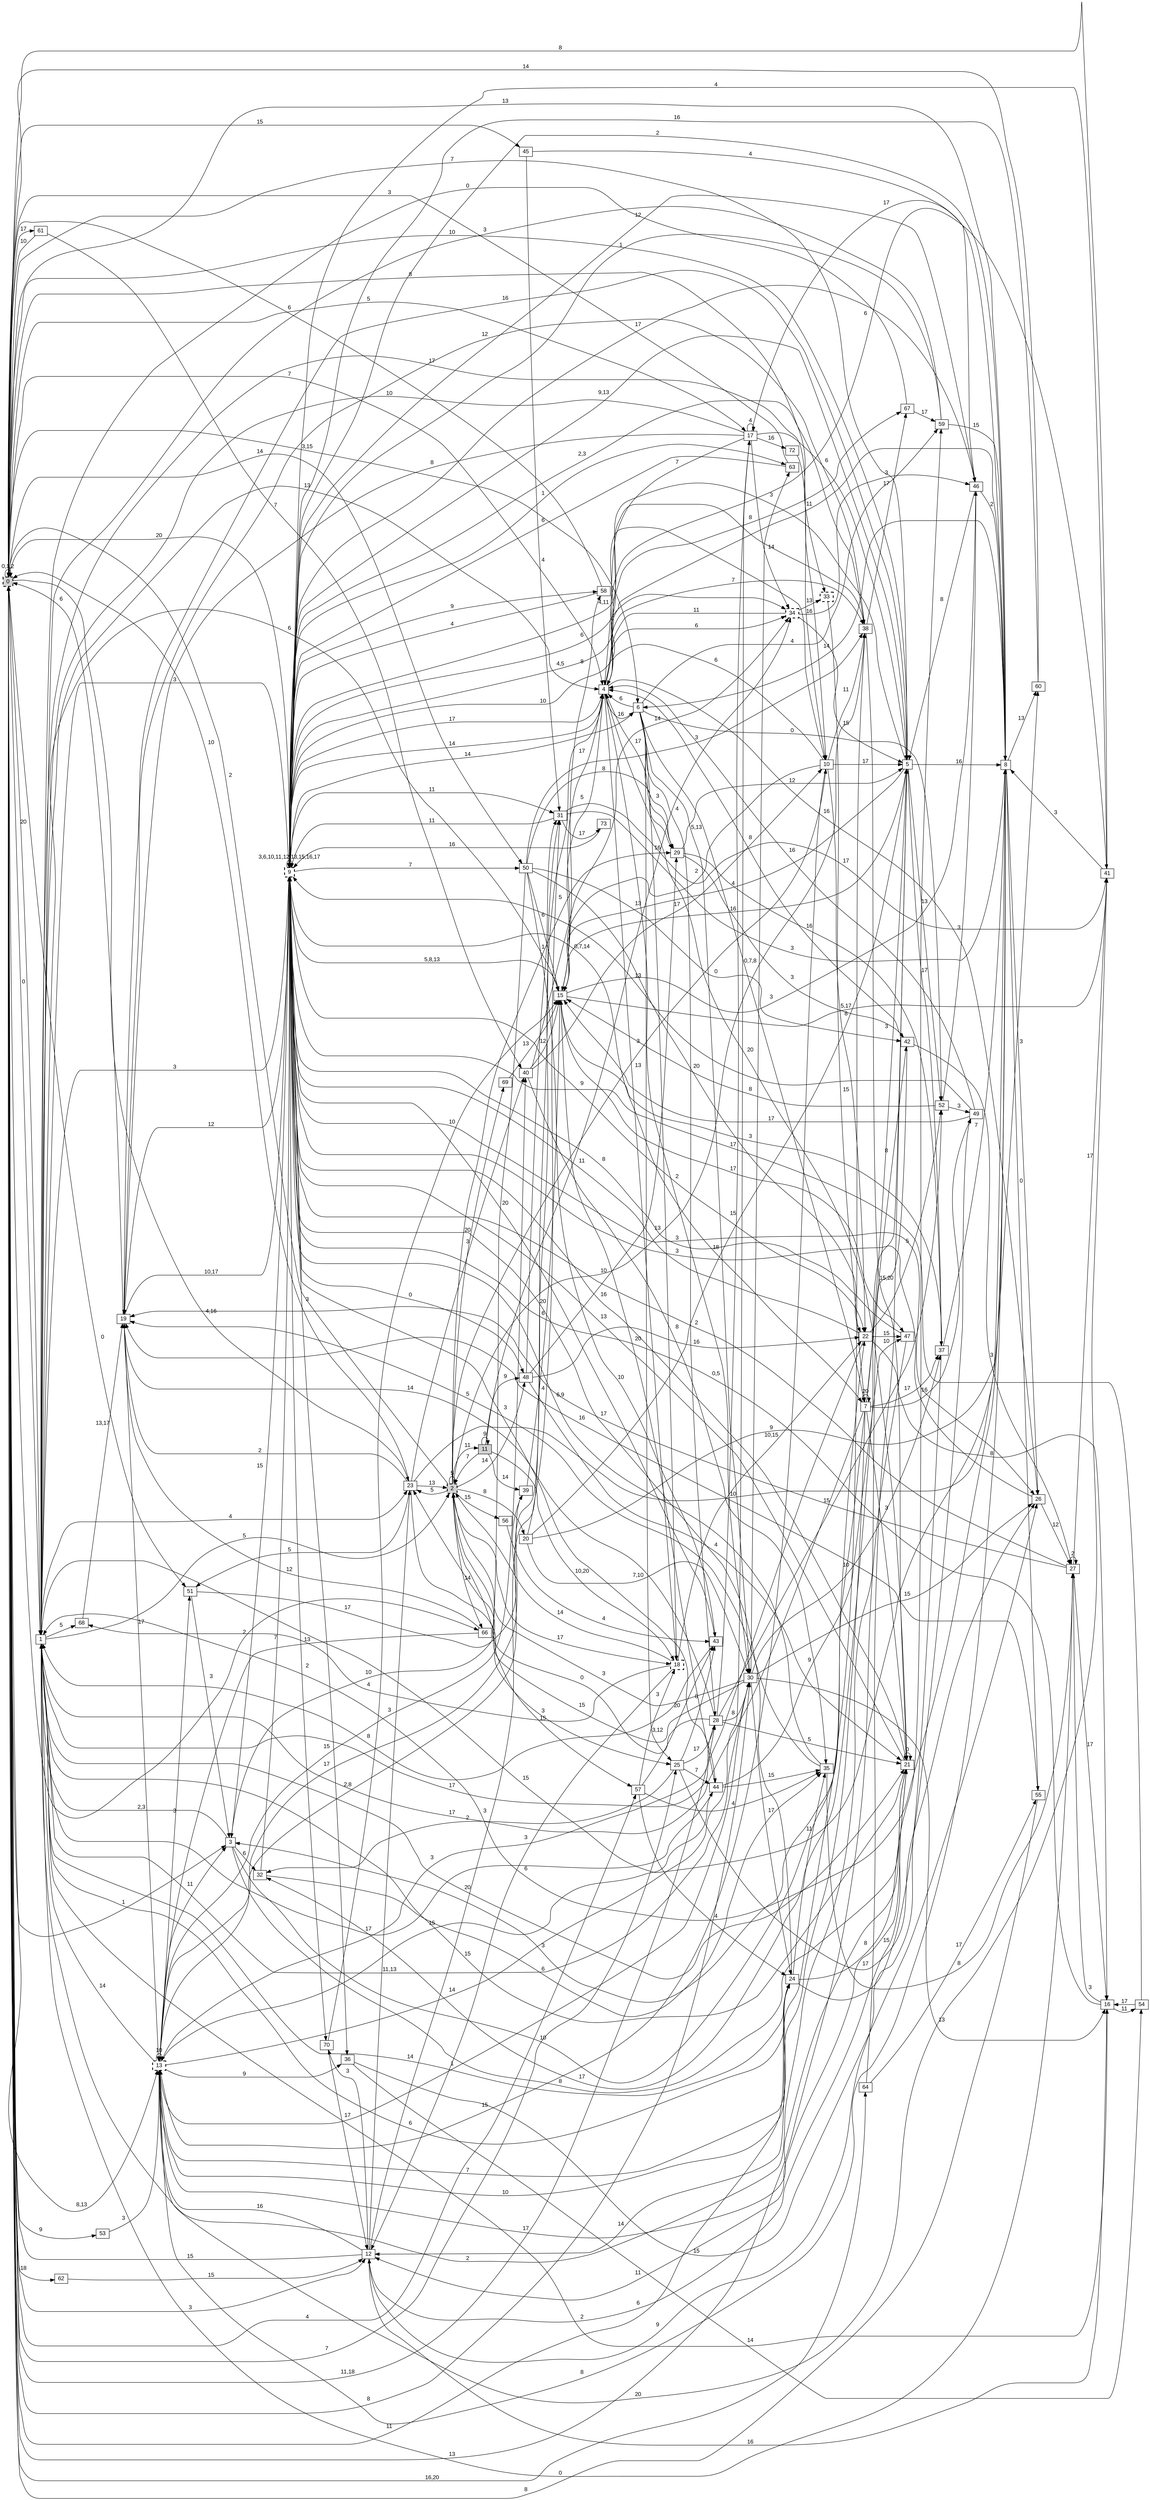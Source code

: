 digraph "NDFA" {
  rankdir=LR
  node [shape=box width=0.1 height=0.1 fontname=Arial]
  edge [fontname=Arial]
/* Estados */
 s0 [label="0" style="filled,bold,dashed"] /* I:1 F:1 D:0 */
 s1 [label="1" ] /* I:0 F:0 D:0 */
 s2 [label="2" style="filled,bold,dashed"] /* I:1 F:1 D:0 */
 s3 [label="3" ] /* I:0 F:0 D:0 */
 s4 [label="4" ] /* I:0 F:0 D:0 */
 s5 [label="5" ] /* I:0 F:0 D:0 */
 s6 [label="6" ] /* I:0 F:0 D:0 */
 s7 [label="7" ] /* I:0 F:0 D:0 */
 s8 [label="8" ] /* I:0 F:0 D:0 */
 s9 [label="9" style="bold,dashed"] /* I:0 F:1 D:0 */
 s10 [label="10" ] /* I:0 F:0 D:0 */
 s11 [label="11" style="filled"] /* I:1 F:0 D:0 */
 s12 [label="12" ] /* I:0 F:0 D:0 */
 s13 [label="13" style="bold,dashed"] /* I:0 F:1 D:0 */
 s15 [label="15" ] /* I:0 F:0 D:0 */
 s16 [label="16" ] /* I:0 F:0 D:0 */
 s17 [label="17" ] /* I:0 F:0 D:0 */
 s18 [label="18" style="bold,dashed"] /* I:0 F:1 D:0 */
 s19 [label="19" ] /* I:0 F:0 D:0 */
 s20 [label="20" ] /* I:0 F:0 D:0 */
 s21 [label="21" ] /* I:0 F:0 D:0 */
 s22 [label="22" ] /* I:0 F:0 D:0 */
 s23 [label="23" ] /* I:0 F:0 D:0 */
 s24 [label="24" ] /* I:0 F:0 D:0 */
 s25 [label="25" ] /* I:0 F:0 D:0 */
 s26 [label="26" ] /* I:0 F:0 D:0 */
 s27 [label="27" ] /* I:0 F:0 D:0 */
 s28 [label="28" ] /* I:0 F:0 D:0 */
 s29 [label="29" ] /* I:0 F:0 D:0 */
 s30 [label="30" ] /* I:0 F:0 D:0 */
 s31 [label="31" ] /* I:0 F:0 D:0 */
 s32 [label="32" ] /* I:0 F:0 D:0 */
 s33 [label="33" style="bold,dashed"] /* I:0 F:1 D:0 */
 s34 [label="34" style="bold,dashed"] /* I:0 F:1 D:0 */
 s35 [label="35" ] /* I:0 F:0 D:0 */
 s36 [label="36" ] /* I:0 F:0 D:0 */
 s37 [label="37" ] /* I:0 F:0 D:0 */
 s38 [label="38" ] /* I:0 F:0 D:0 */
 s39 [label="39" ] /* I:0 F:0 D:0 */
 s40 [label="40" ] /* I:0 F:0 D:0 */
 s41 [label="41" ] /* I:0 F:0 D:0 */
 s42 [label="42" ] /* I:0 F:0 D:0 */
 s43 [label="43" ] /* I:0 F:0 D:0 */
 s44 [label="44" ] /* I:0 F:0 D:0 */
 s45 [label="45" ] /* I:0 F:0 D:0 */
 s46 [label="46" ] /* I:0 F:0 D:0 */
 s47 [label="47" ] /* I:0 F:0 D:0 */
 s48 [label="48" ] /* I:0 F:0 D:0 */
 s49 [label="49" ] /* I:0 F:0 D:0 */
 s50 [label="50" ] /* I:0 F:0 D:0 */
 s51 [label="51" ] /* I:0 F:0 D:0 */
 s52 [label="52" ] /* I:0 F:0 D:0 */
 s53 [label="53" ] /* I:0 F:0 D:0 */
 s54 [label="54" ] /* I:0 F:0 D:0 */
 s55 [label="55" ] /* I:0 F:0 D:0 */
 s56 [label="56" ] /* I:0 F:0 D:0 */
 s57 [label="57" ] /* I:0 F:0 D:0 */
 s58 [label="58" ] /* I:0 F:0 D:0 */
 s59 [label="59" ] /* I:0 F:0 D:0 */
 s60 [label="60" ] /* I:0 F:0 D:0 */
 s61 [label="61" ] /* I:0 F:0 D:0 */
 s62 [label="62" ] /* I:0 F:0 D:0 */
 s63 [label="63" ] /* I:0 F:0 D:0 */
 s64 [label="64" ] /* I:0 F:0 D:0 */
 s66 [label="66" ] /* I:0 F:0 D:0 */
 s67 [label="67" ] /* I:0 F:0 D:0 */
 s68 [label="68" ] /* I:0 F:0 D:0 */
 s69 [label="69" ] /* I:0 F:0 D:0 */
 s70 [label="70" ] /* I:0 F:0 D:0 */
 s72 [label="72" ] /* I:0 F:0 D:0 */
 s73 [label="73" ] /* I:0 F:0 D:0 */
/* Transiciones */
  s0 -> s0 [label="0,1,2"]
  s0 -> s1 [label="0"]
  s0 -> s3 [label="1"]
  s0 -> s4 [label="7"]
  s0 -> s5 [label="10"]
  s0 -> s6 [label="3,15"]
  s0 -> s12 [label="3"]
  s0 -> s13 [label="8,13"]
  s0 -> s17 [label="5"]
  s0 -> s23 [label="4,16"]
  s0 -> s25 [label="7"]
  s0 -> s28 [label="11,18"]
  s0 -> s30 [label="8"]
  s0 -> s33 [label="8"]
  s0 -> s45 [label="15"]
  s0 -> s50 [label="14"]
  s0 -> s51 [label="0"]
  s0 -> s53 [label="9"]
  s0 -> s57 [label="4"]
  s0 -> s61 [label="17"]
  s0 -> s62 [label="18"]
  s0 -> s64 [label="16,20"]
  s0 -> s66 [label="2"]
  s1 -> s0 [label="20"]
  s1 -> s2 [label="5"]
  s1 -> s4 [label="13"]
  s1 -> s8 [label="15"]
  s1 -> s9 [label="3"]
  s1 -> s10 [label="17"]
  s1 -> s15 [label="6"]
  s1 -> s16 [label="2"]
  s1 -> s21 [label="20"]
  s1 -> s23 [label="4"]
  s1 -> s24 [label="14"]
  s1 -> s27 [label="0"]
  s1 -> s68 [label="5"]
  s2 -> s0 [label="2"]
  s2 -> s2 [label="5"]
  s2 -> s10 [label="3"]
  s2 -> s11 [label="11"]
  s2 -> s18 [label="17"]
  s2 -> s20 [label="8"]
  s2 -> s23 [label="5"]
  s2 -> s29 [label="5"]
  s2 -> s38 [label="13"]
  s2 -> s48 [label="14"]
  s2 -> s56 [label="15"]
  s2 -> s57 [label="15"]
  s2 -> s66 [label="14"]
  s2 -> s69 [label="20"]
  s3 -> s1 [label="2,3"]
  s3 -> s9 [label="15"]
  s3 -> s21 [label="8"]
  s3 -> s22 [label="10"]
  s3 -> s32 [label="6"]
  s4 -> s6 [label="16"]
  s4 -> s8 [label="11"]
  s4 -> s9 [label="14"]
  s4 -> s15 [label="5"]
  s4 -> s18 [label="13"]
  s4 -> s21 [label="20"]
  s4 -> s26 [label="16"]
  s4 -> s30 [label="2"]
  s4 -> s34 [label="6"]
  s4 -> s38 [label="7"]
  s4 -> s41 [label="6"]
  s4 -> s67 [label="8"]
  s5 -> s0 [label="7"]
  s5 -> s8 [label="16"]
  s5 -> s9 [label="4,11"]
  s5 -> s15 [label="4"]
  s5 -> s19 [label="16"]
  s5 -> s32 [label="17"]
  s5 -> s37 [label="17"]
  s5 -> s52 [label="13"]
  s6 -> s4 [label="6"]
  s6 -> s7 [label="0,7,8"]
  s6 -> s18 [label="16"]
  s6 -> s25 [label="3,12"]
  s6 -> s28 [label="4"]
  s6 -> s29 [label="3"]
  s6 -> s30 [label="5,13"]
  s6 -> s52 [label="0"]
  s6 -> s59 [label="4"]
  s7 -> s1 [label="17"]
  s7 -> s3 [label="3"]
  s7 -> s5 [label="3"]
  s7 -> s7 [label="20"]
  s7 -> s12 [label="14"]
  s7 -> s21 [label="3"]
  s7 -> s37 [label="17"]
  s7 -> s42 [label="8"]
  s7 -> s49 [label="16"]
  s8 -> s0 [label="13"]
  s8 -> s1 [label="6"]
  s8 -> s6 [label="14"]
  s8 -> s9 [label="2"]
  s8 -> s26 [label="3"]
  s8 -> s55 [label="0"]
  s8 -> s60 [label="13"]
  s9 -> s0 [label="20"]
  s9 -> s1 [label="3"]
  s9 -> s4 [label="17"]
  s9 -> s5 [label="9,13"]
  s9 -> s6 [label="14"]
  s9 -> s7 [label="0,7,14"]
  s9 -> s9 [label="3,6,10,11,12,13,15,16,17"]
  s9 -> s10 [label="4,5"]
  s9 -> s19 [label="12"]
  s9 -> s21 [label="16"]
  s9 -> s22 [label="9"]
  s9 -> s26 [label="3"]
  s9 -> s31 [label="11"]
  s9 -> s34 [label="10"]
  s9 -> s36 [label="3"]
  s9 -> s38 [label="2,3"]
  s9 -> s44 [label="3"]
  s9 -> s46 [label="17"]
  s9 -> s48 [label="0"]
  s9 -> s50 [label="7"]
  s9 -> s58 [label="9"]
  s9 -> s63 [label="1"]
  s9 -> s70 [label="2"]
  s10 -> s4 [label="6"]
  s10 -> s5 [label="17"]
  s10 -> s13 [label="15"]
  s10 -> s15 [label="2"]
  s10 -> s22 [label="8"]
  s10 -> s38 [label="11"]
  s11 -> s2 [label="7"]
  s11 -> s11 [label="9"]
  s11 -> s18 [label="10,20"]
  s11 -> s34 [label="13"]
  s11 -> s39 [label="14"]
  s11 -> s48 [label="9"]
  s12 -> s0 [label="15"]
  s12 -> s4 [label="3"]
  s12 -> s13 [label="16"]
  s12 -> s16 [label="16"]
  s12 -> s21 [label="6"]
  s12 -> s23 [label="3"]
  s12 -> s70 [label="3"]
  s13 -> s1 [label="14"]
  s13 -> s3 [label="11"]
  s13 -> s8 [label="8"]
  s13 -> s13 [label="10"]
  s13 -> s17 [label="14"]
  s13 -> s21 [label="17"]
  s13 -> s24 [label="7"]
  s13 -> s30 [label="1"]
  s13 -> s31 [label="2,8"]
  s13 -> s36 [label="9"]
  s13 -> s38 [label="10"]
  s13 -> s40 [label="15"]
  s13 -> s41 [label="20"]
  s13 -> s44 [label="15"]
  s13 -> s51 [label="3"]
  s15 -> s4 [label="17"]
  s15 -> s5 [label="16"]
  s15 -> s9 [label="5,8,13"]
  s15 -> s41 [label="5,17"]
  s15 -> s46 [label="3"]
  s15 -> s47 [label="17"]
  s15 -> s58 [label="8"]
  s16 -> s9 [label="0,5"]
  s16 -> s27 [label="3"]
  s16 -> s54 [label="11"]
  s17 -> s1 [label="10"]
  s17 -> s4 [label="7"]
  s17 -> s5 [label="6"]
  s17 -> s8 [label="17"]
  s17 -> s17 [label="4"]
  s17 -> s19 [label="8"]
  s17 -> s34 [label="14"]
  s17 -> s72 [label="16"]
  s18 -> s2 [label="14"]
  s18 -> s12 [label="3"]
  s18 -> s22 [label="10,15"]
  s18 -> s68 [label="4"]
  s19 -> s0 [label="6"]
  s19 -> s9 [label="10,17"]
  s19 -> s13 [label="17"]
  s20 -> s5 [label="18"]
  s20 -> s8 [label="9"]
  s20 -> s30 [label="7,10"]
  s20 -> s31 [label="4"]
  s21 -> s1 [label="15"]
  s21 -> s9 [label="13"]
  s21 -> s12 [label="11"]
  s21 -> s21 [label="0"]
  s22 -> s1 [label="17"]
  s22 -> s9 [label="11"]
  s22 -> s16 [label="8"]
  s22 -> s47 [label="15"]
  s22 -> s52 [label="5"]
  s23 -> s0 [label="10"]
  s23 -> s2 [label="13"]
  s23 -> s19 [label="2"]
  s23 -> s25 [label="3"]
  s23 -> s40 [label="3"]
  s23 -> s51 [label="5"]
  s23 -> s60 [label="10"]
  s24 -> s0 [label="11"]
  s24 -> s1 [label="6"]
  s24 -> s9 [label="20"]
  s24 -> s35 [label="11"]
  s24 -> s49 [label="15"]
  s24 -> s59 [label="8"]
  s25 -> s26 [label="17"]
  s25 -> s28 [label="17"]
  s25 -> s32 [label="2"]
  s25 -> s43 [label="8"]
  s25 -> s44 [label="7"]
  s26 -> s9 [label="3"]
  s26 -> s27 [label="12"]
  s27 -> s9 [label="2"]
  s27 -> s16 [label="17"]
  s27 -> s19 [label="17"]
  s27 -> s27 [label="2"]
  s27 -> s41 [label="17"]
  s28 -> s2 [label="0"]
  s28 -> s13 [label="3"]
  s28 -> s17 [label="15"]
  s28 -> s19 [label="14"]
  s28 -> s21 [label="5"]
  s28 -> s30 [label="8"]
  s28 -> s52 [label="15"]
  s29 -> s4 [label="17"]
  s29 -> s5 [label="12"]
  s29 -> s37 [label="16"]
  s29 -> s42 [label="3"]
  s30 -> s1 [label="11,13"]
  s30 -> s2 [label="3"]
  s30 -> s16 [label="13"]
  s30 -> s23 [label="15"]
  s30 -> s24 [label="17"]
  s30 -> s26 [label="15"]
  s30 -> s37 [label="10"]
  s30 -> s63 [label="3"]
  s31 -> s8 [label="3"]
  s31 -> s9 [label="11"]
  s31 -> s41 [label="17"]
  s31 -> s73 [label="17"]
  s32 -> s9 [label="7"]
  s32 -> s35 [label="6"]
  s33 -> s7 [label="15"]
  s34 -> s4 [label="11"]
  s34 -> s5 [label="15"]
  s34 -> s33 [label="13"]
  s34 -> s46 [label="3"]
  s35 -> s9 [label="6,9"]
  s35 -> s19 [label="5"]
  s35 -> s27 [label="8"]
  s36 -> s26 [label="15"]
  s36 -> s54 [label="14"]
  s37 -> s8 [label="7"]
  s37 -> s12 [label="9"]
  s37 -> s15 [label="3"]
  s38 -> s9 [label="6"]
  s38 -> s19 [label="12"]
  s38 -> s21 [label="15,20"]
  s38 -> s67 [label="17"]
  s39 -> s13 [label="17"]
  s39 -> s15 [label="6"]
  s40 -> s10 [label="17"]
  s40 -> s15 [label="12"]
  s40 -> s34 [label="14"]
  s40 -> s35 [label="8"]
  s41 -> s0 [label="8"]
  s41 -> s8 [label="3"]
  s41 -> s9 [label="4"]
  s42 -> s1 [label="2"]
  s42 -> s4 [label="8"]
  s42 -> s27 [label="3"]
  s43 -> s1 [label="8"]
  s43 -> s9 [label="20"]
  s44 -> s1 [label="17"]
  s44 -> s15 [label="20"]
  s44 -> s35 [label="15"]
  s44 -> s47 [label="9"]
  s45 -> s31 [label="4"]
  s45 -> s46 [label="4"]
  s46 -> s5 [label="8"]
  s46 -> s8 [label="2"]
  s46 -> s9 [label="12"]
  s47 -> s0 [label="13"]
  s47 -> s9 [label="8"]
  s48 -> s21 [label="4"]
  s48 -> s22 [label="16"]
  s48 -> s29 [label="10"]
  s48 -> s31 [label="1"]
  s49 -> s4 [label="16"]
  s49 -> s9 [label="13"]
  s49 -> s15 [label="17"]
  s50 -> s3 [label="10"]
  s50 -> s15 [label="6"]
  s50 -> s22 [label="20"]
  s50 -> s29 [label="8"]
  s50 -> s38 [label="3"]
  s50 -> s42 [label="0"]
  s50 -> s43 [label="10"]
  s51 -> s3 [label="3"]
  s51 -> s39 [label="17"]
  s52 -> s15 [label="8"]
  s52 -> s46 [label="3"]
  s52 -> s49 [label="3"]
  s53 -> s13 [label="3"]
  s54 -> s9 [label="17"]
  s54 -> s16 [label="17"]
  s55 -> s0 [label="8"]
  s55 -> s19 [label="16"]
  s56 -> s43 [label="4"]
  s57 -> s18 [label="3"]
  s57 -> s24 [label="4"]
  s57 -> s35 [label="4"]
  s57 -> s43 [label="20"]
  s58 -> s0 [label="6"]
  s58 -> s9 [label="4"]
  s59 -> s1 [label="3"]
  s59 -> s8 [label="15"]
  s59 -> s9 [label="1"]
  s60 -> s0 [label="14"]
  s60 -> s9 [label="16"]
  s61 -> s0 [label="10"]
  s61 -> s40 [label="7"]
  s62 -> s12 [label="15"]
  s63 -> s0 [label="3"]
  s63 -> s9 [label="6"]
  s64 -> s5 [label="10"]
  s64 -> s55 [label="17"]
  s66 -> s13 [label="13"]
  s66 -> s19 [label="12"]
  s67 -> s1 [label="0"]
  s67 -> s59 [label="17"]
  s68 -> s19 [label="13,17"]
  s69 -> s15 [label="13"]
  s70 -> s12 [label="17"]
  s70 -> s15 [label="10"]
  s72 -> s10 [label="16"]
  s73 -> s9 [label="16"]
}
